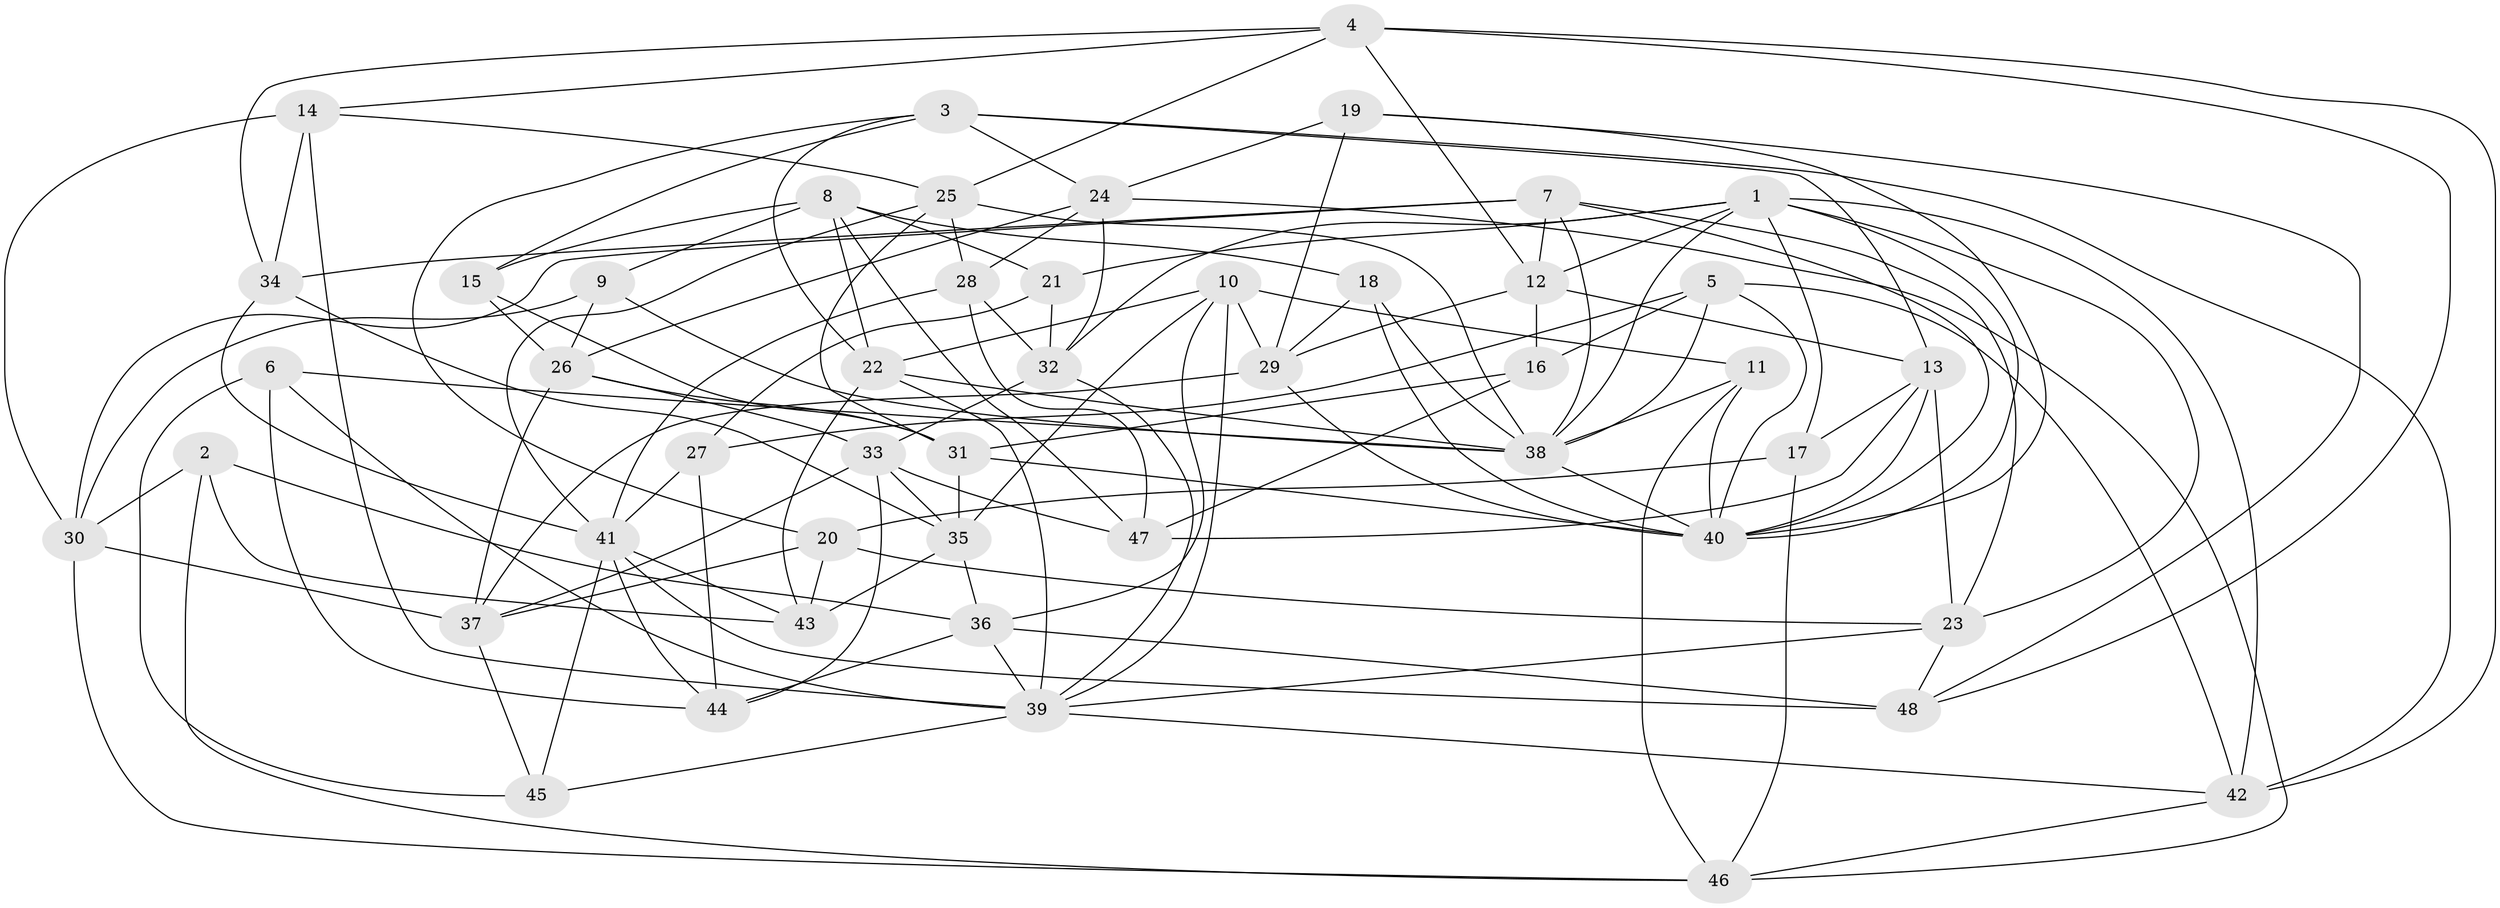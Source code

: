 // original degree distribution, {4: 1.0}
// Generated by graph-tools (version 1.1) at 2025/27/03/09/25 03:27:02]
// undirected, 48 vertices, 135 edges
graph export_dot {
graph [start="1"]
  node [color=gray90,style=filled];
  1;
  2;
  3;
  4;
  5;
  6;
  7;
  8;
  9;
  10;
  11;
  12;
  13;
  14;
  15;
  16;
  17;
  18;
  19;
  20;
  21;
  22;
  23;
  24;
  25;
  26;
  27;
  28;
  29;
  30;
  31;
  32;
  33;
  34;
  35;
  36;
  37;
  38;
  39;
  40;
  41;
  42;
  43;
  44;
  45;
  46;
  47;
  48;
  1 -- 12 [weight=1.0];
  1 -- 17 [weight=1.0];
  1 -- 21 [weight=1.0];
  1 -- 23 [weight=1.0];
  1 -- 32 [weight=1.0];
  1 -- 38 [weight=1.0];
  1 -- 40 [weight=1.0];
  1 -- 42 [weight=1.0];
  2 -- 30 [weight=1.0];
  2 -- 36 [weight=1.0];
  2 -- 43 [weight=1.0];
  2 -- 46 [weight=1.0];
  3 -- 13 [weight=1.0];
  3 -- 15 [weight=1.0];
  3 -- 20 [weight=1.0];
  3 -- 22 [weight=1.0];
  3 -- 24 [weight=1.0];
  3 -- 42 [weight=1.0];
  4 -- 12 [weight=1.0];
  4 -- 14 [weight=1.0];
  4 -- 25 [weight=1.0];
  4 -- 34 [weight=1.0];
  4 -- 42 [weight=1.0];
  4 -- 48 [weight=1.0];
  5 -- 16 [weight=1.0];
  5 -- 27 [weight=2.0];
  5 -- 38 [weight=1.0];
  5 -- 40 [weight=1.0];
  5 -- 42 [weight=1.0];
  6 -- 38 [weight=1.0];
  6 -- 39 [weight=1.0];
  6 -- 44 [weight=1.0];
  6 -- 45 [weight=1.0];
  7 -- 12 [weight=1.0];
  7 -- 23 [weight=1.0];
  7 -- 30 [weight=1.0];
  7 -- 34 [weight=1.0];
  7 -- 38 [weight=1.0];
  7 -- 40 [weight=1.0];
  8 -- 9 [weight=1.0];
  8 -- 15 [weight=1.0];
  8 -- 18 [weight=1.0];
  8 -- 21 [weight=1.0];
  8 -- 22 [weight=1.0];
  8 -- 47 [weight=1.0];
  9 -- 26 [weight=1.0];
  9 -- 30 [weight=1.0];
  9 -- 38 [weight=1.0];
  10 -- 11 [weight=1.0];
  10 -- 22 [weight=1.0];
  10 -- 29 [weight=1.0];
  10 -- 35 [weight=1.0];
  10 -- 36 [weight=1.0];
  10 -- 39 [weight=1.0];
  11 -- 38 [weight=1.0];
  11 -- 40 [weight=1.0];
  11 -- 46 [weight=1.0];
  12 -- 13 [weight=1.0];
  12 -- 16 [weight=1.0];
  12 -- 29 [weight=1.0];
  13 -- 17 [weight=1.0];
  13 -- 23 [weight=1.0];
  13 -- 40 [weight=1.0];
  13 -- 47 [weight=1.0];
  14 -- 25 [weight=1.0];
  14 -- 30 [weight=1.0];
  14 -- 34 [weight=2.0];
  14 -- 39 [weight=1.0];
  15 -- 26 [weight=1.0];
  15 -- 31 [weight=1.0];
  16 -- 31 [weight=1.0];
  16 -- 47 [weight=1.0];
  17 -- 20 [weight=1.0];
  17 -- 46 [weight=1.0];
  18 -- 29 [weight=1.0];
  18 -- 38 [weight=1.0];
  18 -- 40 [weight=1.0];
  19 -- 24 [weight=1.0];
  19 -- 29 [weight=1.0];
  19 -- 40 [weight=1.0];
  19 -- 48 [weight=1.0];
  20 -- 23 [weight=1.0];
  20 -- 37 [weight=1.0];
  20 -- 43 [weight=2.0];
  21 -- 27 [weight=1.0];
  21 -- 32 [weight=1.0];
  22 -- 38 [weight=1.0];
  22 -- 39 [weight=1.0];
  22 -- 43 [weight=1.0];
  23 -- 39 [weight=1.0];
  23 -- 48 [weight=1.0];
  24 -- 26 [weight=1.0];
  24 -- 28 [weight=1.0];
  24 -- 32 [weight=1.0];
  24 -- 46 [weight=1.0];
  25 -- 28 [weight=1.0];
  25 -- 31 [weight=1.0];
  25 -- 38 [weight=1.0];
  25 -- 41 [weight=1.0];
  26 -- 31 [weight=1.0];
  26 -- 33 [weight=1.0];
  26 -- 37 [weight=1.0];
  27 -- 41 [weight=1.0];
  27 -- 44 [weight=2.0];
  28 -- 32 [weight=1.0];
  28 -- 41 [weight=1.0];
  28 -- 47 [weight=2.0];
  29 -- 37 [weight=1.0];
  29 -- 40 [weight=1.0];
  30 -- 37 [weight=1.0];
  30 -- 46 [weight=1.0];
  31 -- 35 [weight=1.0];
  31 -- 40 [weight=1.0];
  32 -- 33 [weight=1.0];
  32 -- 39 [weight=1.0];
  33 -- 35 [weight=1.0];
  33 -- 37 [weight=1.0];
  33 -- 44 [weight=1.0];
  33 -- 47 [weight=1.0];
  34 -- 35 [weight=1.0];
  34 -- 41 [weight=1.0];
  35 -- 36 [weight=1.0];
  35 -- 43 [weight=1.0];
  36 -- 39 [weight=1.0];
  36 -- 44 [weight=1.0];
  36 -- 48 [weight=1.0];
  37 -- 45 [weight=1.0];
  38 -- 40 [weight=1.0];
  39 -- 42 [weight=1.0];
  39 -- 45 [weight=2.0];
  41 -- 43 [weight=1.0];
  41 -- 44 [weight=1.0];
  41 -- 45 [weight=2.0];
  41 -- 48 [weight=2.0];
  42 -- 46 [weight=1.0];
}
